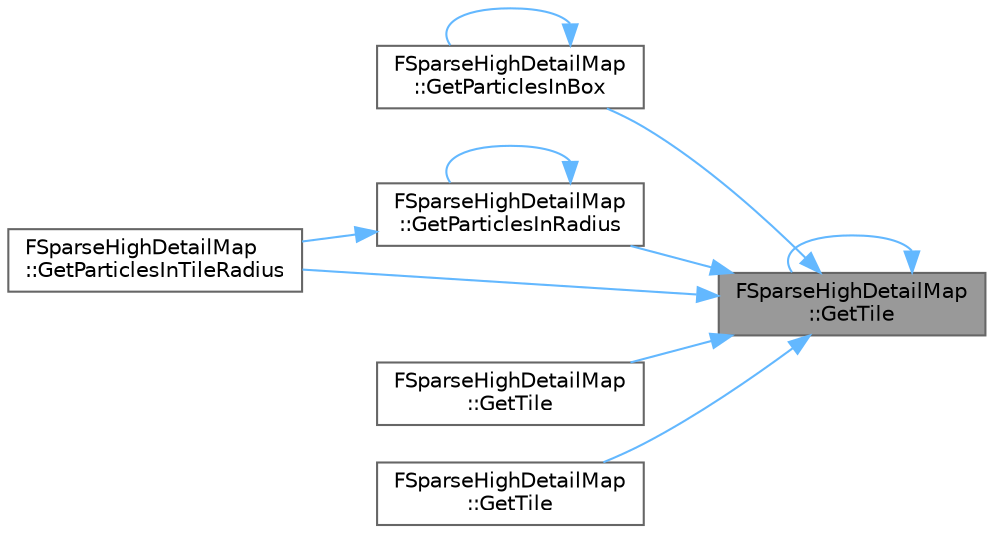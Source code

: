digraph "FSparseHighDetailMap::GetTile"
{
 // INTERACTIVE_SVG=YES
 // LATEX_PDF_SIZE
  bgcolor="transparent";
  edge [fontname=Helvetica,fontsize=10,labelfontname=Helvetica,labelfontsize=10];
  node [fontname=Helvetica,fontsize=10,shape=box,height=0.2,width=0.4];
  rankdir="RL";
  Node1 [id="Node000001",label="FSparseHighDetailMap\l::GetTile",height=0.2,width=0.4,color="gray40", fillcolor="grey60", style="filled", fontcolor="black",tooltip=" "];
  Node1 -> Node2 [id="edge1_Node000001_Node000002",dir="back",color="steelblue1",style="solid",tooltip=" "];
  Node2 [id="Node000002",label="FSparseHighDetailMap\l::GetParticlesInBox",height=0.2,width=0.4,color="grey40", fillcolor="white", style="filled",URL="$d1/d85/classFSparseHighDetailMap.html#abd647679f2d16e2bff0472bbb3136de2",tooltip=" "];
  Node2 -> Node2 [id="edge2_Node000002_Node000002",dir="back",color="steelblue1",style="solid",tooltip=" "];
  Node1 -> Node3 [id="edge3_Node000001_Node000003",dir="back",color="steelblue1",style="solid",tooltip=" "];
  Node3 [id="Node000003",label="FSparseHighDetailMap\l::GetParticlesInRadius",height=0.2,width=0.4,color="grey40", fillcolor="white", style="filled",URL="$d1/d85/classFSparseHighDetailMap.html#adf51b5c24afaa4b7bc7a4b474b0a0659",tooltip=" "];
  Node3 -> Node3 [id="edge4_Node000003_Node000003",dir="back",color="steelblue1",style="solid",tooltip=" "];
  Node3 -> Node4 [id="edge5_Node000003_Node000004",dir="back",color="steelblue1",style="solid",tooltip=" "];
  Node4 [id="Node000004",label="FSparseHighDetailMap\l::GetParticlesInTileRadius",height=0.2,width=0.4,color="grey40", fillcolor="white", style="filled",URL="$d1/d85/classFSparseHighDetailMap.html#a44620b84b886b1339c3edc6747e24527",tooltip=" "];
  Node1 -> Node4 [id="edge6_Node000001_Node000004",dir="back",color="steelblue1",style="solid",tooltip=" "];
  Node1 -> Node5 [id="edge7_Node000001_Node000005",dir="back",color="steelblue1",style="solid",tooltip=" "];
  Node5 [id="Node000005",label="FSparseHighDetailMap\l::GetTile",height=0.2,width=0.4,color="grey40", fillcolor="white", style="filled",URL="$d1/d85/classFSparseHighDetailMap.html#a30f81c19077f7b868087be3c7fad71ce",tooltip=" "];
  Node1 -> Node1 [id="edge8_Node000001_Node000001",dir="back",color="steelblue1",style="solid",tooltip=" "];
  Node1 -> Node6 [id="edge9_Node000001_Node000006",dir="back",color="steelblue1",style="solid",tooltip=" "];
  Node6 [id="Node000006",label="FSparseHighDetailMap\l::GetTile",height=0.2,width=0.4,color="grey40", fillcolor="white", style="filled",URL="$d1/d85/classFSparseHighDetailMap.html#a55fff787593b730e02012ef56ef2a39d",tooltip=" "];
}
